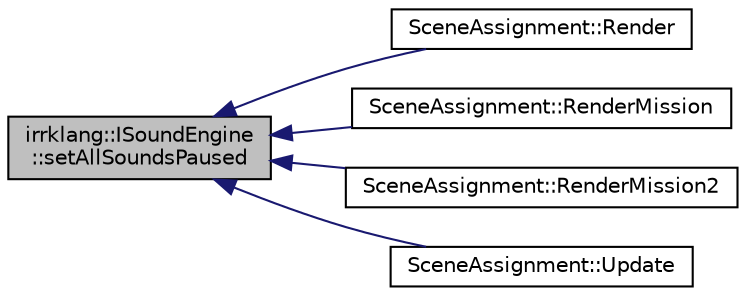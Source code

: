 digraph "irrklang::ISoundEngine::setAllSoundsPaused"
{
  bgcolor="transparent";
  edge [fontname="Helvetica",fontsize="10",labelfontname="Helvetica",labelfontsize="10"];
  node [fontname="Helvetica",fontsize="10",shape=record];
  rankdir="LR";
  Node1 [label="irrklang::ISoundEngine\l::setAllSoundsPaused",height=0.2,width=0.4,color="black", fillcolor="grey75", style="filled", fontcolor="black"];
  Node1 -> Node2 [dir="back",color="midnightblue",fontsize="10",style="solid",fontname="Helvetica"];
  Node2 [label="SceneAssignment::Render",height=0.2,width=0.4,color="black",URL="$classSceneAssignment.html#a6ea2d4194a7fc8df19cfc1a5268a3590",tooltip="Render all of our games and a combine of all render fuctions in here /*. "];
  Node1 -> Node3 [dir="back",color="midnightblue",fontsize="10",style="solid",fontname="Helvetica"];
  Node3 [label="SceneAssignment::RenderMission",height=0.2,width=0.4,color="black",URL="$classSceneAssignment.html#a38afdf955403436a782b38718c6f7f6f",tooltip="Render music for the games /*. "];
  Node1 -> Node4 [dir="back",color="midnightblue",fontsize="10",style="solid",fontname="Helvetica"];
  Node4 [label="SceneAssignment::RenderMission2",height=0.2,width=0.4,color="black",URL="$classSceneAssignment.html#a65a4d46dff5184aef0fe0d3956d2d532"];
  Node1 -> Node5 [dir="back",color="midnightblue",fontsize="10",style="solid",fontname="Helvetica"];
  Node5 [label="SceneAssignment::Update",height=0.2,width=0.4,color="black",URL="$classSceneAssignment.html#a96b2b7939a5d84c2563414575ebf9ec9",tooltip="Update to call all other update functions and also update the games and scenerios in our program /*..."];
}

